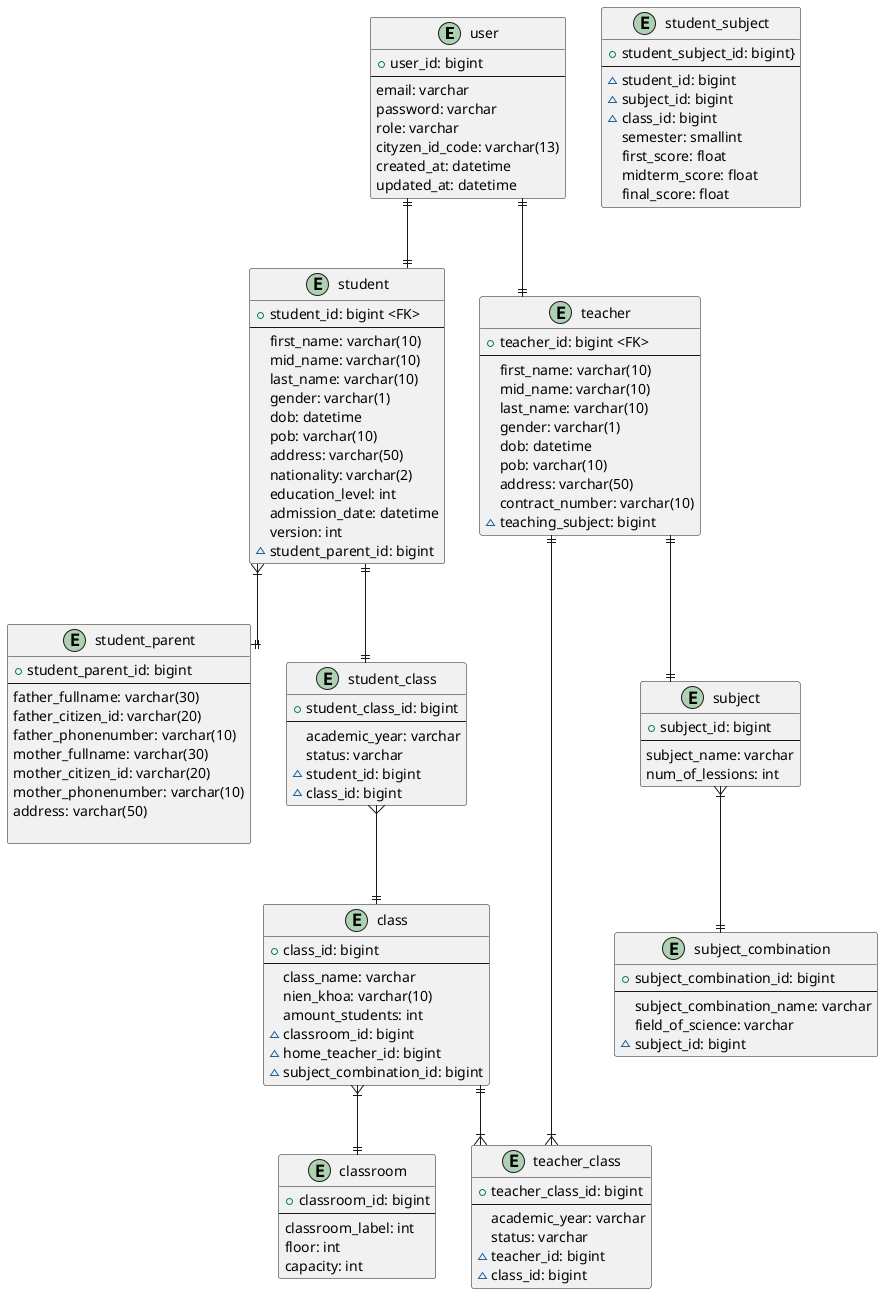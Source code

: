 @startuml
skinparam linetype ortho

entity "user" {
      + user_id: bigint
      --
      email: varchar
      password: varchar
      role: varchar
      cityzen_id_code: varchar(13)
      created_at: datetime
      updated_at: datetime
    }

entity "student" {
      + student_id: bigint <FK>
      --
      first_name: varchar(10)
      mid_name: varchar(10)
      last_name: varchar(10)
      gender: varchar(1)
      dob: datetime
      pob: varchar(10)
      address: varchar(50)
      nationality: varchar(2)
      education_level: int
      admission_date: datetime
      version: int
      ~ student_parent_id: bigint
}

entity "student_parent" {
      + student_parent_id: bigint
      --
      father_fullname: varchar(30)
      father_citizen_id: varchar(20)
      father_phonenumber: varchar(10)
      mother_fullname: varchar(30)
      mother_citizen_id: varchar(20)
      mother_phonenumber: varchar(10)
      address: varchar(50)

}

entity "teacher" {
      + teacher_id: bigint <FK>
      --
      first_name: varchar(10)
      mid_name: varchar(10)
      last_name: varchar(10)
      gender: varchar(1)
      dob: datetime
      pob: varchar(10)
      address: varchar(50)
      contract_number: varchar(10)
      ~ teaching_subject: bigint
}

entity "class" {
    + class_id: bigint
    --
    class_name: varchar
    nien_khoa: varchar(10)
    amount_students: int
    ~ classroom_id: bigint
    ~ home_teacher_id: bigint
    ~ subject_combination_id: bigint
}

entity "classroom" {
    + classroom_id: bigint
    --
    classroom_label: int
    floor: int
    capacity: int
}

entity "student_class" {
    + student_class_id: bigint
    --
    academic_year: varchar
    status: varchar
    ~ student_id: bigint
    ~ class_id: bigint
}

entity "teacher_class" {
    + teacher_class_id: bigint
    --
    academic_year: varchar
    status: varchar
    ~ teacher_id: bigint
    ~ class_id: bigint
}

entity "subject" {
    + subject_id: bigint
    --
    subject_name: varchar
    num_of_lessions: int
}

entity "subject_combination" {
    + subject_combination_id: bigint
    --
     subject_combination_name: varchar
     field_of_science: varchar
    ~ subject_id: bigint
}

entity "student_subject" {
    + student_subject_id: bigint}
    --
    ~ student_id: bigint
    ~ subject_id: bigint
    ~ class_id: bigint
    semester: smallint
    first_score: float
    midterm_score: float
    final_score: float
}


"user" ||--|| "student"
"user" ||--|| "teacher"
"student" }|--|| "student_parent"
"student" ||--|| "student_class"
"student_class" }--|| "class"
"teacher" ||--|{ "teacher_class"
"class" ||--|{ "teacher_class"
"class" }|--|| "classroom"
"teacher" ||--|| "subject"
"subject" }|--|| "subject_combination"


@enduml